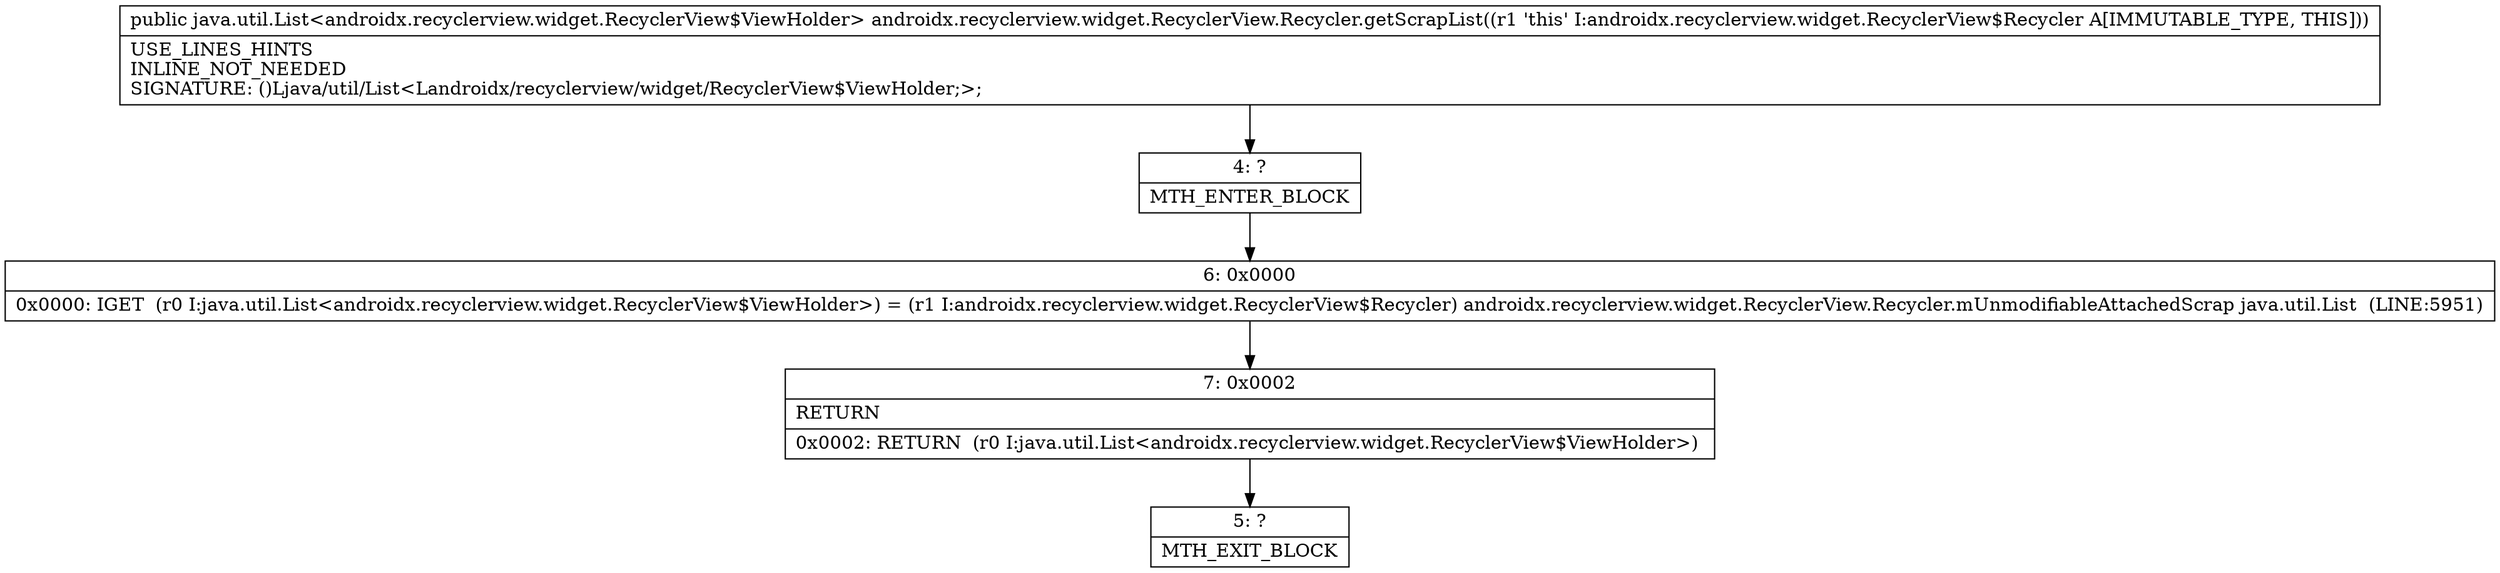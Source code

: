 digraph "CFG forandroidx.recyclerview.widget.RecyclerView.Recycler.getScrapList()Ljava\/util\/List;" {
Node_4 [shape=record,label="{4\:\ ?|MTH_ENTER_BLOCK\l}"];
Node_6 [shape=record,label="{6\:\ 0x0000|0x0000: IGET  (r0 I:java.util.List\<androidx.recyclerview.widget.RecyclerView$ViewHolder\>) = (r1 I:androidx.recyclerview.widget.RecyclerView$Recycler) androidx.recyclerview.widget.RecyclerView.Recycler.mUnmodifiableAttachedScrap java.util.List  (LINE:5951)\l}"];
Node_7 [shape=record,label="{7\:\ 0x0002|RETURN\l|0x0002: RETURN  (r0 I:java.util.List\<androidx.recyclerview.widget.RecyclerView$ViewHolder\>) \l}"];
Node_5 [shape=record,label="{5\:\ ?|MTH_EXIT_BLOCK\l}"];
MethodNode[shape=record,label="{public java.util.List\<androidx.recyclerview.widget.RecyclerView$ViewHolder\> androidx.recyclerview.widget.RecyclerView.Recycler.getScrapList((r1 'this' I:androidx.recyclerview.widget.RecyclerView$Recycler A[IMMUTABLE_TYPE, THIS]))  | USE_LINES_HINTS\lINLINE_NOT_NEEDED\lSIGNATURE: ()Ljava\/util\/List\<Landroidx\/recyclerview\/widget\/RecyclerView$ViewHolder;\>;\l}"];
MethodNode -> Node_4;Node_4 -> Node_6;
Node_6 -> Node_7;
Node_7 -> Node_5;
}

